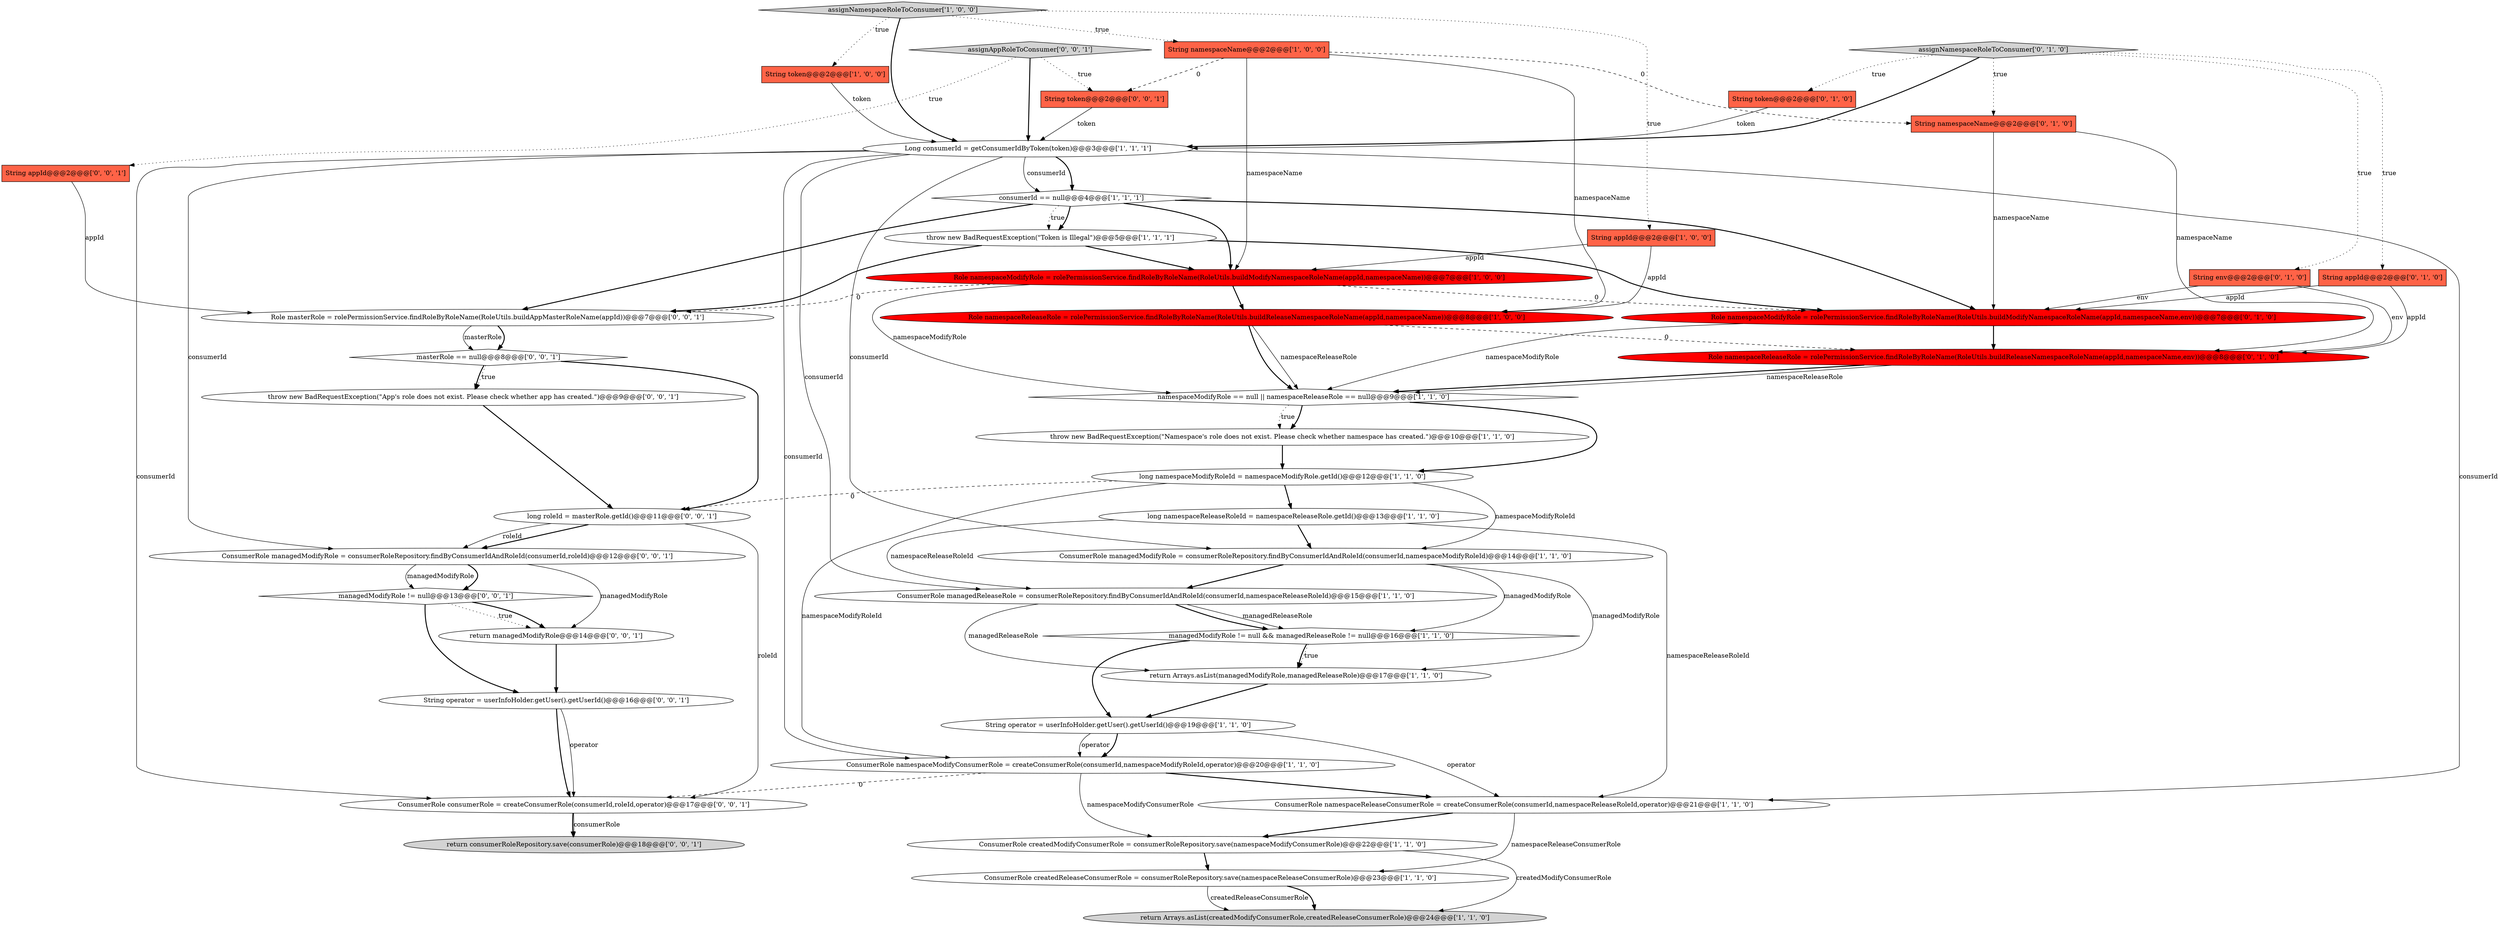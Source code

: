 digraph {
41 [style = filled, label = "ConsumerRole managedModifyRole = consumerRoleRepository.findByConsumerIdAndRoleId(consumerId,roleId)@@@12@@@['0', '0', '1']", fillcolor = white, shape = ellipse image = "AAA0AAABBB3BBB"];
18 [style = filled, label = "String namespaceName@@@2@@@['1', '0', '0']", fillcolor = tomato, shape = box image = "AAA1AAABBB1BBB"];
11 [style = filled, label = "return Arrays.asList(createdModifyConsumerRole,createdReleaseConsumerRole)@@@24@@@['1', '1', '0']", fillcolor = lightgray, shape = ellipse image = "AAA0AAABBB1BBB"];
29 [style = filled, label = "String namespaceName@@@2@@@['0', '1', '0']", fillcolor = tomato, shape = box image = "AAA1AAABBB2BBB"];
16 [style = filled, label = "ConsumerRole namespaceReleaseConsumerRole = createConsumerRole(consumerId,namespaceReleaseRoleId,operator)@@@21@@@['1', '1', '0']", fillcolor = white, shape = ellipse image = "AAA0AAABBB1BBB"];
10 [style = filled, label = "Role namespaceModifyRole = rolePermissionService.findRoleByRoleName(RoleUtils.buildModifyNamespaceRoleName(appId,namespaceName))@@@7@@@['1', '0', '0']", fillcolor = red, shape = ellipse image = "AAA1AAABBB1BBB"];
6 [style = filled, label = "long namespaceModifyRoleId = namespaceModifyRole.getId()@@@12@@@['1', '1', '0']", fillcolor = white, shape = ellipse image = "AAA0AAABBB1BBB"];
39 [style = filled, label = "Role masterRole = rolePermissionService.findRoleByRoleName(RoleUtils.buildAppMasterRoleName(appId))@@@7@@@['0', '0', '1']", fillcolor = white, shape = ellipse image = "AAA0AAABBB3BBB"];
40 [style = filled, label = "ConsumerRole consumerRole = createConsumerRole(consumerId,roleId,operator)@@@17@@@['0', '0', '1']", fillcolor = white, shape = ellipse image = "AAA0AAABBB3BBB"];
8 [style = filled, label = "Role namespaceReleaseRole = rolePermissionService.findRoleByRoleName(RoleUtils.buildReleaseNamespaceRoleName(appId,namespaceName))@@@8@@@['1', '0', '0']", fillcolor = red, shape = ellipse image = "AAA1AAABBB1BBB"];
2 [style = filled, label = "consumerId == null@@@4@@@['1', '1', '1']", fillcolor = white, shape = diamond image = "AAA0AAABBB1BBB"];
1 [style = filled, label = "Long consumerId = getConsumerIdByToken(token)@@@3@@@['1', '1', '1']", fillcolor = white, shape = ellipse image = "AAA0AAABBB1BBB"];
22 [style = filled, label = "return Arrays.asList(managedModifyRole,managedReleaseRole)@@@17@@@['1', '1', '0']", fillcolor = white, shape = ellipse image = "AAA0AAABBB1BBB"];
34 [style = filled, label = "masterRole == null@@@8@@@['0', '0', '1']", fillcolor = white, shape = diamond image = "AAA0AAABBB3BBB"];
24 [style = filled, label = "Role namespaceModifyRole = rolePermissionService.findRoleByRoleName(RoleUtils.buildModifyNamespaceRoleName(appId,namespaceName,env))@@@7@@@['0', '1', '0']", fillcolor = red, shape = ellipse image = "AAA1AAABBB2BBB"];
25 [style = filled, label = "String appId@@@2@@@['0', '1', '0']", fillcolor = tomato, shape = box image = "AAA0AAABBB2BBB"];
12 [style = filled, label = "long namespaceReleaseRoleId = namespaceReleaseRole.getId()@@@13@@@['1', '1', '0']", fillcolor = white, shape = ellipse image = "AAA0AAABBB1BBB"];
17 [style = filled, label = "ConsumerRole managedReleaseRole = consumerRoleRepository.findByConsumerIdAndRoleId(consumerId,namespaceReleaseRoleId)@@@15@@@['1', '1', '0']", fillcolor = white, shape = ellipse image = "AAA0AAABBB1BBB"];
32 [style = filled, label = "managedModifyRole != null@@@13@@@['0', '0', '1']", fillcolor = white, shape = diamond image = "AAA0AAABBB3BBB"];
3 [style = filled, label = "ConsumerRole namespaceModifyConsumerRole = createConsumerRole(consumerId,namespaceModifyRoleId,operator)@@@20@@@['1', '1', '0']", fillcolor = white, shape = ellipse image = "AAA0AAABBB1BBB"];
15 [style = filled, label = "ConsumerRole createdReleaseConsumerRole = consumerRoleRepository.save(namespaceReleaseConsumerRole)@@@23@@@['1', '1', '0']", fillcolor = white, shape = ellipse image = "AAA0AAABBB1BBB"];
21 [style = filled, label = "namespaceModifyRole == null || namespaceReleaseRole == null@@@9@@@['1', '1', '0']", fillcolor = white, shape = diamond image = "AAA0AAABBB1BBB"];
19 [style = filled, label = "String operator = userInfoHolder.getUser().getUserId()@@@19@@@['1', '1', '0']", fillcolor = white, shape = ellipse image = "AAA0AAABBB1BBB"];
9 [style = filled, label = "throw new BadRequestException(\"Namespace's role does not exist. Please check whether namespace has created.\")@@@10@@@['1', '1', '0']", fillcolor = white, shape = ellipse image = "AAA0AAABBB1BBB"];
30 [style = filled, label = "throw new BadRequestException(\"App's role does not exist. Please check whether app has created.\")@@@9@@@['0', '0', '1']", fillcolor = white, shape = ellipse image = "AAA0AAABBB3BBB"];
37 [style = filled, label = "String token@@@2@@@['0', '0', '1']", fillcolor = tomato, shape = box image = "AAA0AAABBB3BBB"];
27 [style = filled, label = "String env@@@2@@@['0', '1', '0']", fillcolor = tomato, shape = box image = "AAA0AAABBB2BBB"];
13 [style = filled, label = "ConsumerRole createdModifyConsumerRole = consumerRoleRepository.save(namespaceModifyConsumerRole)@@@22@@@['1', '1', '0']", fillcolor = white, shape = ellipse image = "AAA0AAABBB1BBB"];
26 [style = filled, label = "assignNamespaceRoleToConsumer['0', '1', '0']", fillcolor = lightgray, shape = diamond image = "AAA0AAABBB2BBB"];
14 [style = filled, label = "ConsumerRole managedModifyRole = consumerRoleRepository.findByConsumerIdAndRoleId(consumerId,namespaceModifyRoleId)@@@14@@@['1', '1', '0']", fillcolor = white, shape = ellipse image = "AAA0AAABBB1BBB"];
23 [style = filled, label = "String token@@@2@@@['0', '1', '0']", fillcolor = tomato, shape = box image = "AAA0AAABBB2BBB"];
20 [style = filled, label = "throw new BadRequestException(\"Token is Illegal\")@@@5@@@['1', '1', '1']", fillcolor = white, shape = ellipse image = "AAA0AAABBB1BBB"];
35 [style = filled, label = "long roleId = masterRole.getId()@@@11@@@['0', '0', '1']", fillcolor = white, shape = ellipse image = "AAA0AAABBB3BBB"];
33 [style = filled, label = "return consumerRoleRepository.save(consumerRole)@@@18@@@['0', '0', '1']", fillcolor = lightgray, shape = ellipse image = "AAA0AAABBB3BBB"];
36 [style = filled, label = "String appId@@@2@@@['0', '0', '1']", fillcolor = tomato, shape = box image = "AAA0AAABBB3BBB"];
42 [style = filled, label = "return managedModifyRole@@@14@@@['0', '0', '1']", fillcolor = white, shape = ellipse image = "AAA0AAABBB3BBB"];
5 [style = filled, label = "managedModifyRole != null && managedReleaseRole != null@@@16@@@['1', '1', '0']", fillcolor = white, shape = diamond image = "AAA0AAABBB1BBB"];
31 [style = filled, label = "String operator = userInfoHolder.getUser().getUserId()@@@16@@@['0', '0', '1']", fillcolor = white, shape = ellipse image = "AAA0AAABBB3BBB"];
4 [style = filled, label = "String token@@@2@@@['1', '0', '0']", fillcolor = tomato, shape = box image = "AAA0AAABBB1BBB"];
7 [style = filled, label = "String appId@@@2@@@['1', '0', '0']", fillcolor = tomato, shape = box image = "AAA0AAABBB1BBB"];
28 [style = filled, label = "Role namespaceReleaseRole = rolePermissionService.findRoleByRoleName(RoleUtils.buildReleaseNamespaceRoleName(appId,namespaceName,env))@@@8@@@['0', '1', '0']", fillcolor = red, shape = ellipse image = "AAA1AAABBB2BBB"];
0 [style = filled, label = "assignNamespaceRoleToConsumer['1', '0', '0']", fillcolor = lightgray, shape = diamond image = "AAA0AAABBB1BBB"];
38 [style = filled, label = "assignAppRoleToConsumer['0', '0', '1']", fillcolor = lightgray, shape = diamond image = "AAA0AAABBB3BBB"];
1->14 [style = solid, label="consumerId"];
8->21 [style = solid, label="namespaceReleaseRole"];
3->40 [style = dashed, label="0"];
35->41 [style = bold, label=""];
17->5 [style = solid, label="managedReleaseRole"];
29->28 [style = solid, label="namespaceName"];
14->17 [style = bold, label=""];
15->11 [style = solid, label="createdReleaseConsumerRole"];
3->16 [style = bold, label=""];
1->41 [style = solid, label="consumerId"];
6->35 [style = dashed, label="0"];
9->6 [style = bold, label=""];
28->21 [style = bold, label=""];
32->42 [style = dotted, label="true"];
15->11 [style = bold, label=""];
10->8 [style = bold, label=""];
5->22 [style = dotted, label="true"];
31->40 [style = bold, label=""];
2->24 [style = bold, label=""];
19->3 [style = bold, label=""];
10->24 [style = dashed, label="0"];
0->7 [style = dotted, label="true"];
18->29 [style = dashed, label="0"];
2->20 [style = dotted, label="true"];
24->28 [style = bold, label=""];
17->5 [style = bold, label=""];
2->20 [style = bold, label=""];
41->32 [style = bold, label=""];
25->24 [style = solid, label="appId"];
18->8 [style = solid, label="namespaceName"];
29->24 [style = solid, label="namespaceName"];
35->40 [style = solid, label="roleId"];
39->34 [style = bold, label=""];
26->1 [style = bold, label=""];
4->1 [style = solid, label="token"];
16->15 [style = solid, label="namespaceReleaseConsumerRole"];
42->31 [style = bold, label=""];
26->23 [style = dotted, label="true"];
10->21 [style = solid, label="namespaceModifyRole"];
8->28 [style = dashed, label="0"];
14->5 [style = solid, label="managedModifyRole"];
27->28 [style = solid, label="env"];
2->39 [style = bold, label=""];
21->9 [style = bold, label=""];
12->16 [style = solid, label="namespaceReleaseRoleId"];
24->21 [style = solid, label="namespaceModifyRole"];
21->9 [style = dotted, label="true"];
13->11 [style = solid, label="createdModifyConsumerRole"];
31->40 [style = solid, label="operator"];
12->14 [style = bold, label=""];
18->37 [style = dashed, label="0"];
17->22 [style = solid, label="managedReleaseRole"];
20->39 [style = bold, label=""];
19->3 [style = solid, label="operator"];
6->3 [style = solid, label="namespaceModifyRoleId"];
7->10 [style = solid, label="appId"];
13->15 [style = bold, label=""];
34->35 [style = bold, label=""];
32->42 [style = bold, label=""];
5->22 [style = bold, label=""];
32->31 [style = bold, label=""];
41->42 [style = solid, label="managedModifyRole"];
38->37 [style = dotted, label="true"];
16->13 [style = bold, label=""];
0->18 [style = dotted, label="true"];
22->19 [style = bold, label=""];
10->39 [style = dashed, label="0"];
26->27 [style = dotted, label="true"];
0->4 [style = dotted, label="true"];
23->1 [style = solid, label="token"];
2->10 [style = bold, label=""];
39->34 [style = solid, label="masterRole"];
38->1 [style = bold, label=""];
5->19 [style = bold, label=""];
37->1 [style = solid, label="token"];
40->33 [style = bold, label=""];
30->35 [style = bold, label=""];
3->13 [style = solid, label="namespaceModifyConsumerRole"];
0->1 [style = bold, label=""];
1->2 [style = solid, label="consumerId"];
14->22 [style = solid, label="managedModifyRole"];
18->10 [style = solid, label="namespaceName"];
12->17 [style = solid, label="namespaceReleaseRoleId"];
1->2 [style = bold, label=""];
34->30 [style = dotted, label="true"];
38->36 [style = dotted, label="true"];
1->40 [style = solid, label="consumerId"];
7->8 [style = solid, label="appId"];
6->12 [style = bold, label=""];
25->28 [style = solid, label="appId"];
6->14 [style = solid, label="namespaceModifyRoleId"];
27->24 [style = solid, label="env"];
21->6 [style = bold, label=""];
26->25 [style = dotted, label="true"];
1->3 [style = solid, label="consumerId"];
28->21 [style = solid, label="namespaceReleaseRole"];
40->33 [style = solid, label="consumerRole"];
36->39 [style = solid, label="appId"];
34->30 [style = bold, label=""];
1->16 [style = solid, label="consumerId"];
20->10 [style = bold, label=""];
41->32 [style = solid, label="managedModifyRole"];
1->17 [style = solid, label="consumerId"];
8->21 [style = bold, label=""];
26->29 [style = dotted, label="true"];
19->16 [style = solid, label="operator"];
20->24 [style = bold, label=""];
35->41 [style = solid, label="roleId"];
}
